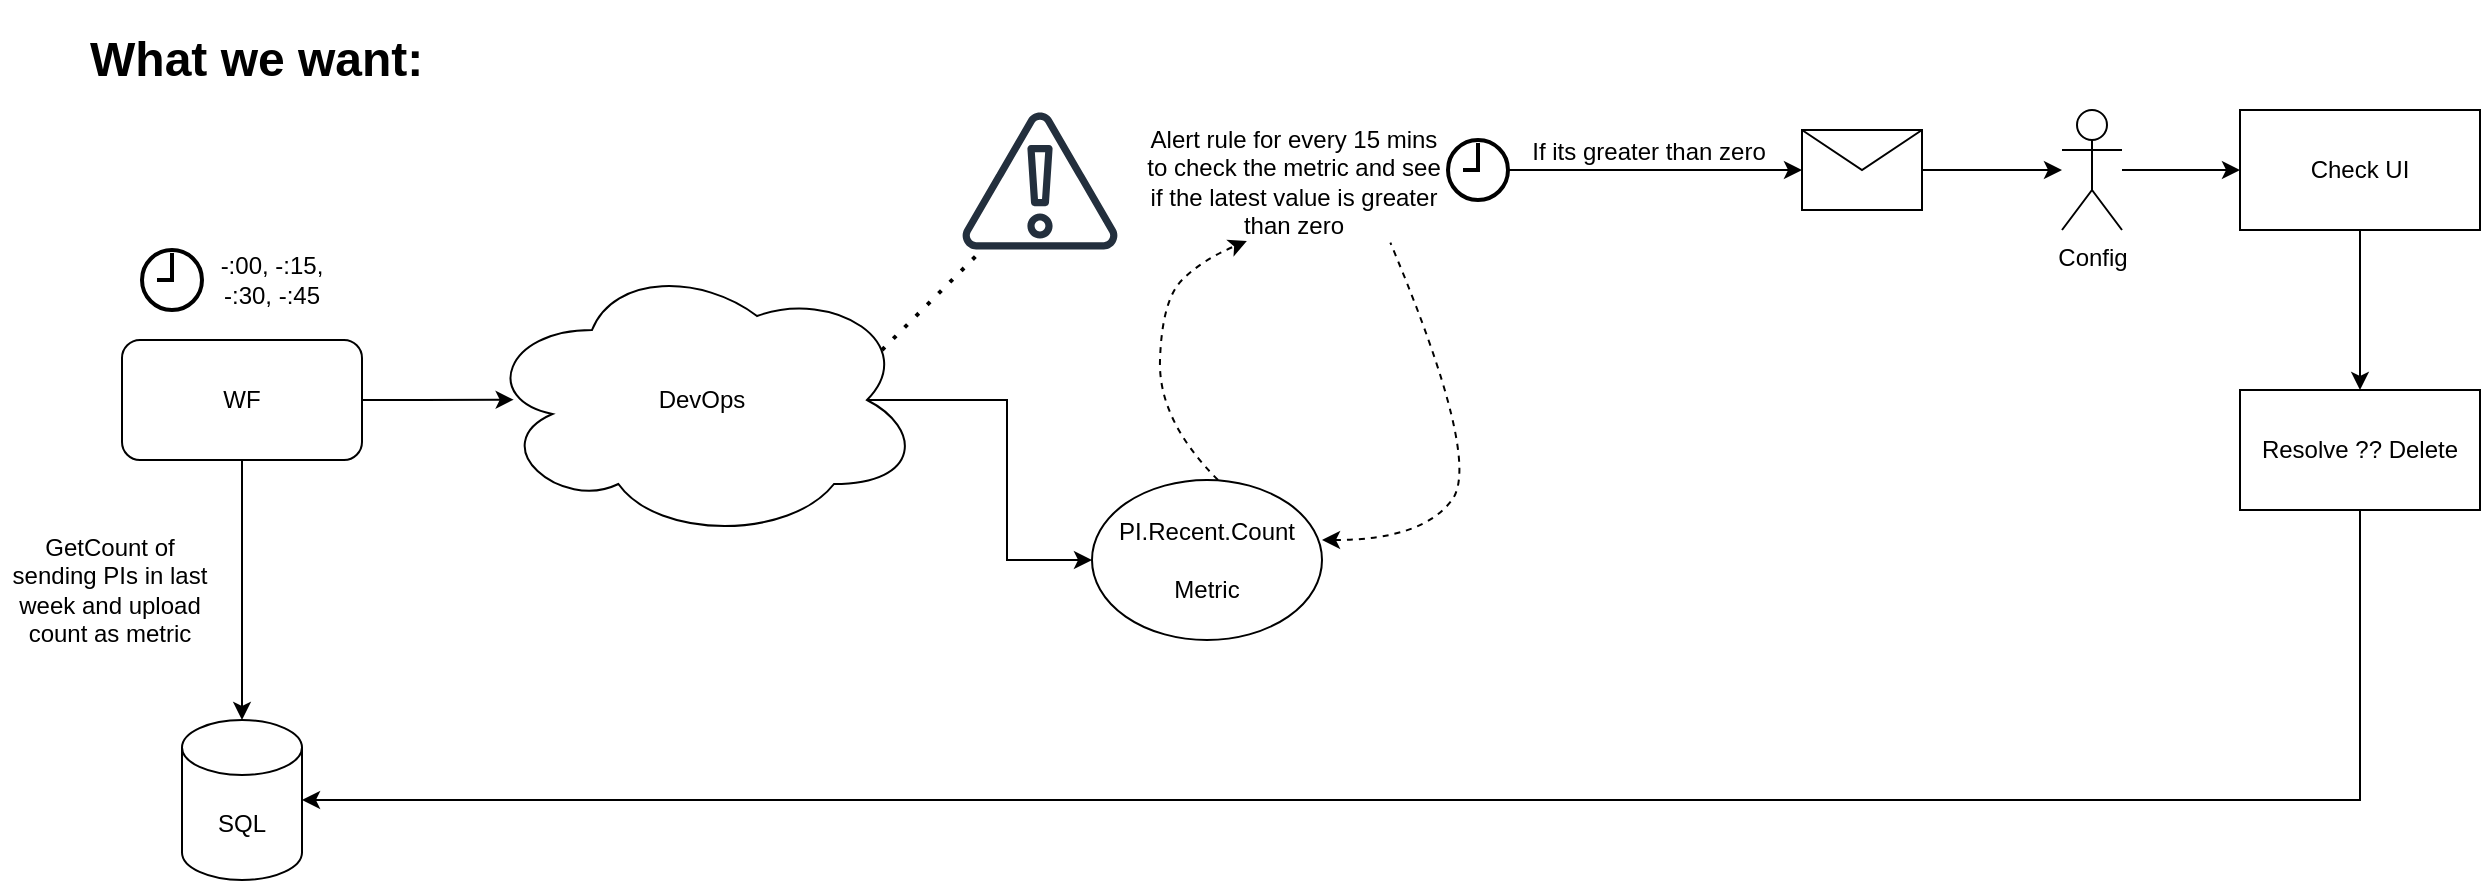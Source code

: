<mxfile version="21.3.5" type="github">
  <diagram name="Page-1" id="Kkhko3-lI88rhhToAhvI">
    <mxGraphModel dx="1793" dy="955" grid="1" gridSize="10" guides="1" tooltips="1" connect="1" arrows="1" fold="1" page="1" pageScale="1" pageWidth="1169" pageHeight="827" math="0" shadow="0">
      <root>
        <mxCell id="0" />
        <mxCell id="1" parent="0" />
        <mxCell id="GTdq3fTMbGytyCx3zL99-6" value="" style="edgeStyle=orthogonalEdgeStyle;rounded=0;orthogonalLoop=1;jettySize=auto;html=1;entryX=0.072;entryY=0.499;entryDx=0;entryDy=0;entryPerimeter=0;" edge="1" parent="1" source="GTdq3fTMbGytyCx3zL99-1" target="GTdq3fTMbGytyCx3zL99-4">
          <mxGeometry relative="1" as="geometry">
            <Array as="points" />
          </mxGeometry>
        </mxCell>
        <mxCell id="GTdq3fTMbGytyCx3zL99-30" style="edgeStyle=orthogonalEdgeStyle;rounded=0;orthogonalLoop=1;jettySize=auto;html=1;exitX=0.5;exitY=1;exitDx=0;exitDy=0;entryX=0.5;entryY=0;entryDx=0;entryDy=0;entryPerimeter=0;" edge="1" parent="1" source="GTdq3fTMbGytyCx3zL99-1" target="GTdq3fTMbGytyCx3zL99-28">
          <mxGeometry relative="1" as="geometry" />
        </mxCell>
        <mxCell id="GTdq3fTMbGytyCx3zL99-1" value="WF" style="rounded=1;whiteSpace=wrap;html=1;" vertex="1" parent="1">
          <mxGeometry x="101" y="240" width="120" height="60" as="geometry" />
        </mxCell>
        <mxCell id="GTdq3fTMbGytyCx3zL99-2" value="" style="html=1;verticalLabelPosition=bottom;align=center;labelBackgroundColor=#ffffff;verticalAlign=top;strokeWidth=2;strokeColor=#000000;shadow=0;dashed=0;shape=mxgraph.ios7.icons.clock;" vertex="1" parent="1">
          <mxGeometry x="111" y="195" width="30" height="30" as="geometry" />
        </mxCell>
        <mxCell id="GTdq3fTMbGytyCx3zL99-3" value="-:00, -:15, -:30, -:45" style="text;html=1;strokeColor=none;fillColor=none;align=center;verticalAlign=middle;whiteSpace=wrap;rounded=0;" vertex="1" parent="1">
          <mxGeometry x="141" y="190" width="70" height="40" as="geometry" />
        </mxCell>
        <mxCell id="GTdq3fTMbGytyCx3zL99-14" value="" style="edgeStyle=orthogonalEdgeStyle;rounded=0;orthogonalLoop=1;jettySize=auto;html=1;exitX=0.875;exitY=0.5;exitDx=0;exitDy=0;exitPerimeter=0;" edge="1" parent="1" source="GTdq3fTMbGytyCx3zL99-4" target="GTdq3fTMbGytyCx3zL99-13">
          <mxGeometry relative="1" as="geometry" />
        </mxCell>
        <mxCell id="GTdq3fTMbGytyCx3zL99-4" value="DevOps" style="ellipse;shape=cloud;whiteSpace=wrap;html=1;" vertex="1" parent="1">
          <mxGeometry x="281" y="200" width="220" height="140" as="geometry" />
        </mxCell>
        <mxCell id="GTdq3fTMbGytyCx3zL99-7" value="GetCount of sending PIs in last week and upload count as metric" style="text;html=1;strokeColor=none;fillColor=none;align=center;verticalAlign=middle;whiteSpace=wrap;rounded=0;" vertex="1" parent="1">
          <mxGeometry x="40" y="350" width="110" height="30" as="geometry" />
        </mxCell>
        <mxCell id="GTdq3fTMbGytyCx3zL99-8" value="" style="sketch=0;outlineConnect=0;fontColor=#232F3E;gradientColor=none;fillColor=#232F3D;strokeColor=none;dashed=0;verticalLabelPosition=bottom;verticalAlign=top;align=center;html=1;fontSize=12;fontStyle=0;aspect=fixed;pointerEvents=1;shape=mxgraph.aws4.alert;" vertex="1" parent="1">
          <mxGeometry x="521" y="126" width="78" height="69" as="geometry" />
        </mxCell>
        <mxCell id="GTdq3fTMbGytyCx3zL99-9" value="Alert rule for every 15 mins to check the metric and see if the latest value is greater than zero" style="text;html=1;strokeColor=none;fillColor=none;align=center;verticalAlign=middle;whiteSpace=wrap;rounded=0;" vertex="1" parent="1">
          <mxGeometry x="611" y="130.5" width="152" height="60" as="geometry" />
        </mxCell>
        <mxCell id="GTdq3fTMbGytyCx3zL99-10" value="" style="endArrow=none;dashed=1;html=1;dashPattern=1 3;strokeWidth=2;rounded=0;" edge="1" parent="1">
          <mxGeometry width="50" height="50" relative="1" as="geometry">
            <mxPoint x="481" y="245" as="sourcePoint" />
            <mxPoint x="531" y="195" as="targetPoint" />
          </mxGeometry>
        </mxCell>
        <mxCell id="GTdq3fTMbGytyCx3zL99-20" value="" style="edgeStyle=orthogonalEdgeStyle;rounded=0;orthogonalLoop=1;jettySize=auto;html=1;" edge="1" parent="1" source="GTdq3fTMbGytyCx3zL99-12" target="GTdq3fTMbGytyCx3zL99-19">
          <mxGeometry relative="1" as="geometry" />
        </mxCell>
        <mxCell id="GTdq3fTMbGytyCx3zL99-12" value="" style="html=1;verticalLabelPosition=bottom;align=center;labelBackgroundColor=#ffffff;verticalAlign=top;strokeWidth=2;strokeColor=#000000;shadow=0;dashed=0;shape=mxgraph.ios7.icons.clock;" vertex="1" parent="1">
          <mxGeometry x="764" y="140" width="30" height="30" as="geometry" />
        </mxCell>
        <mxCell id="GTdq3fTMbGytyCx3zL99-13" value="PI.Recent.Count&lt;br&gt;&lt;br&gt;Metric" style="ellipse;whiteSpace=wrap;html=1;" vertex="1" parent="1">
          <mxGeometry x="586" y="310" width="115" height="80" as="geometry" />
        </mxCell>
        <mxCell id="GTdq3fTMbGytyCx3zL99-15" value="&lt;h1&gt;What we want:&lt;/h1&gt;" style="text;html=1;strokeColor=none;fillColor=none;spacing=5;spacingTop=-20;whiteSpace=wrap;overflow=hidden;rounded=0;" vertex="1" parent="1">
          <mxGeometry x="80" y="80" width="190" height="120" as="geometry" />
        </mxCell>
        <mxCell id="GTdq3fTMbGytyCx3zL99-17" value="" style="curved=1;endArrow=none;html=1;rounded=0;endFill=0;startArrow=classic;startFill=1;dashed=1;entryX=0.817;entryY=1.014;entryDx=0;entryDy=0;entryPerimeter=0;" edge="1" parent="1" target="GTdq3fTMbGytyCx3zL99-9">
          <mxGeometry width="50" height="50" relative="1" as="geometry">
            <mxPoint x="701" y="340" as="sourcePoint" />
            <mxPoint x="791" y="180" as="targetPoint" />
            <Array as="points">
              <mxPoint x="751" y="340" />
              <mxPoint x="781" y="300" />
            </Array>
          </mxGeometry>
        </mxCell>
        <mxCell id="GTdq3fTMbGytyCx3zL99-18" value="" style="curved=1;endArrow=classic;html=1;rounded=0;endFill=1;startArrow=none;startFill=0;dashed=1;entryX=0.345;entryY=1;entryDx=0;entryDy=0;entryPerimeter=0;" edge="1" parent="1" target="GTdq3fTMbGytyCx3zL99-9">
          <mxGeometry width="50" height="50" relative="1" as="geometry">
            <mxPoint x="649" y="310" as="sourcePoint" />
            <mxPoint x="739" y="150" as="targetPoint" />
            <Array as="points">
              <mxPoint x="619" y="280" />
              <mxPoint x="621" y="220" />
              <mxPoint x="641" y="200" />
            </Array>
          </mxGeometry>
        </mxCell>
        <mxCell id="GTdq3fTMbGytyCx3zL99-25" value="" style="edgeStyle=orthogonalEdgeStyle;rounded=0;orthogonalLoop=1;jettySize=auto;html=1;" edge="1" parent="1" source="GTdq3fTMbGytyCx3zL99-19" target="GTdq3fTMbGytyCx3zL99-22">
          <mxGeometry relative="1" as="geometry" />
        </mxCell>
        <mxCell id="GTdq3fTMbGytyCx3zL99-19" value="" style="shape=message;html=1;html=1;outlineConnect=0;labelPosition=center;verticalLabelPosition=bottom;align=center;verticalAlign=top;" vertex="1" parent="1">
          <mxGeometry x="941" y="135" width="60" height="40" as="geometry" />
        </mxCell>
        <mxCell id="GTdq3fTMbGytyCx3zL99-21" value="If its greater than zero" style="text;html=1;align=center;verticalAlign=middle;resizable=0;points=[];autosize=1;strokeColor=none;fillColor=none;" vertex="1" parent="1">
          <mxGeometry x="794" y="130.5" width="140" height="30" as="geometry" />
        </mxCell>
        <mxCell id="GTdq3fTMbGytyCx3zL99-27" value="" style="edgeStyle=orthogonalEdgeStyle;rounded=0;orthogonalLoop=1;jettySize=auto;html=1;" edge="1" parent="1" source="GTdq3fTMbGytyCx3zL99-22" target="GTdq3fTMbGytyCx3zL99-26">
          <mxGeometry relative="1" as="geometry" />
        </mxCell>
        <mxCell id="GTdq3fTMbGytyCx3zL99-22" value="Config" style="shape=umlActor;verticalLabelPosition=bottom;verticalAlign=top;html=1;outlineConnect=0;" vertex="1" parent="1">
          <mxGeometry x="1071" y="125" width="30" height="60" as="geometry" />
        </mxCell>
        <mxCell id="GTdq3fTMbGytyCx3zL99-32" value="" style="edgeStyle=orthogonalEdgeStyle;rounded=0;orthogonalLoop=1;jettySize=auto;html=1;" edge="1" parent="1" source="GTdq3fTMbGytyCx3zL99-26" target="GTdq3fTMbGytyCx3zL99-31">
          <mxGeometry relative="1" as="geometry" />
        </mxCell>
        <mxCell id="GTdq3fTMbGytyCx3zL99-26" value="Check UI" style="whiteSpace=wrap;html=1;verticalAlign=middle;" vertex="1" parent="1">
          <mxGeometry x="1160" y="125" width="120" height="60" as="geometry" />
        </mxCell>
        <mxCell id="GTdq3fTMbGytyCx3zL99-28" value="SQL" style="shape=cylinder3;whiteSpace=wrap;html=1;boundedLbl=1;backgroundOutline=1;size=13.75;" vertex="1" parent="1">
          <mxGeometry x="131" y="430" width="60" height="80" as="geometry" />
        </mxCell>
        <mxCell id="GTdq3fTMbGytyCx3zL99-33" style="edgeStyle=orthogonalEdgeStyle;rounded=0;orthogonalLoop=1;jettySize=auto;html=1;exitX=0.5;exitY=1;exitDx=0;exitDy=0;entryX=1;entryY=0.5;entryDx=0;entryDy=0;entryPerimeter=0;" edge="1" parent="1" source="GTdq3fTMbGytyCx3zL99-31" target="GTdq3fTMbGytyCx3zL99-28">
          <mxGeometry relative="1" as="geometry" />
        </mxCell>
        <mxCell id="GTdq3fTMbGytyCx3zL99-31" value="Resolve ?? Delete" style="whiteSpace=wrap;html=1;verticalAlign=middle;" vertex="1" parent="1">
          <mxGeometry x="1160" y="265" width="120" height="60" as="geometry" />
        </mxCell>
      </root>
    </mxGraphModel>
  </diagram>
</mxfile>
